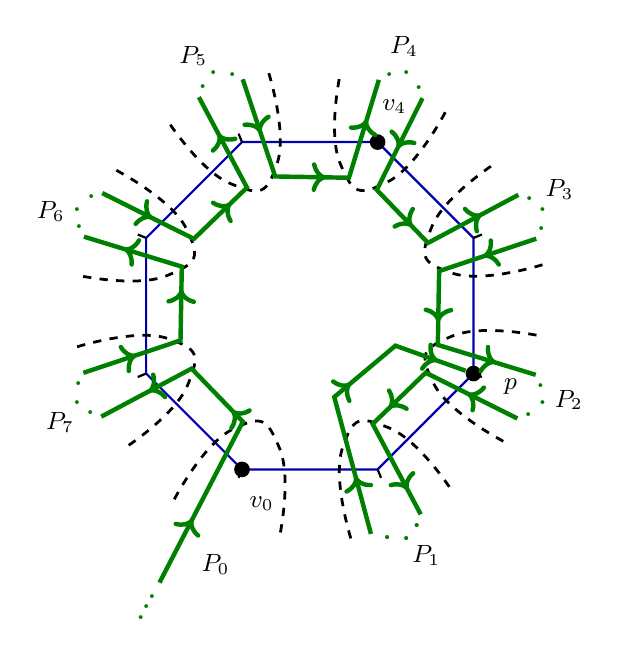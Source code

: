 \begin{tikzpicture}[oct/.style={draw, anchor=west, regular polygon,thick, regular polygon sides=8, outer sep=0,blue!70!black},dot/.style={circle,inner sep=2pt,fill},my star/.append style={star, draw, star points=5,inner sep=0, star point ratio=2}]
%%%%%This draws an octagon
%\node (center) at (0,0) {};
%\foreach \x [count=\i] in {0,45,...,315} {
%\node[dot] (\i) at ([shift=({\x:1.5 cm})]center) {};
%}
%%%%%%%%%%%%%%%%%%%
%%This an octagon with the implemented function for nodes
%\begin{scope}[nodes={draw, anchor=west, regular polygon,thick, regular polygon sides=8, minimum width=3cm, outer sep=0,blue!70!black}]
%\node (A) {};
%\node[shift=(0:4cm) of A.corner 1] (B) {};
%\draw[green!50!black,thick] (A.center) -- (B);
%\end{scope}
%%%%%%%%%
\node[oct, minimum width=4.5cm] (Ocentral) at (0,0) {};

\foreach \x [count=\i] in {0,45,...,315} {
\node (O\i) at ([shift=({\x+22.5:2.5 cm})]Ocentral.center) {};

}
\draw[thick,-](Ocentral.corner 8) -- (O1);
\foreach \x [count=\i,evaluate=\x as \y using { int(\x-1)}] in {2,3,...,8} {
	\ifnum \x=2
	\else
		\draw[thick,-](Ocentral.corner \y) -- (O\x);
	\fi
}



\node[font=\small] at ([shift=({65:0.5 cm})]Ocentral.corner 1) {$v_4$};
\node[dot] at (Ocentral.corner 1) {};


\draw [dashed, line width=1pt,bend left=110] plot [smooth, tension=1] coordinates{
	([shift=({-80:3 cm})]Ocentral.center)
	([shift=({-77:1.85 cm})]Ocentral.center)
	([shift=({-57:1.85 cm})]Ocentral.center)
	([shift=({-52.5:3 cm})]Ocentral.center)
} ;
\node[font=\small] at ([shift=({-65:3.5 cm})]Ocentral.center) {$P_1$};
\begin{scope}[rotate=-45]
\draw [dashed, line width=1pt,bend left=110] plot [smooth, tension=1] coordinates{
	([shift=({-80:3 cm})]Ocentral.center)
	([shift=({-77:1.85 cm})]Ocentral.center)
	([shift=({-57:1.85 cm})]Ocentral.center)
	([shift=({-52.5:3 cm})]Ocentral.center)
} ;
\node[font=\small] at ([shift=({-65:3.5 cm})]Ocentral.center) {$P_0$};
\end{scope}
\begin{scope}[rotate=45]
\draw [dashed, line width=1pt,bend left=110] plot [smooth, tension=1] coordinates{
	([shift=({-80:3 cm})]Ocentral.center)
	([shift=({-77:1.85 cm})]Ocentral.center)
	([shift=({-57:1.85 cm})]Ocentral.center)
	([shift=({-52.5:3 cm})]Ocentral.center)
} ;
\node[font=\small] at ([shift=({-65:3.5 cm})]Ocentral.center) {$P_2$};
\end{scope}
\begin{scope}[rotate=90]
\draw [dashed, line width=1pt,bend left=110] plot [smooth, tension=1] coordinates{
	([shift=({-80:3 cm})]Ocentral.center)
	([shift=({-77:1.85 cm})]Ocentral.center)
	([shift=({-57:1.85 cm})]Ocentral.center)
	([shift=({-52.5:3 cm})]Ocentral.center)
} ;
\node[font=\small] at ([shift=({-65:3.5 cm})]Ocentral.center) {$P_3$};
\end{scope}
\begin{scope}[rotate=135]
\draw [dashed, line width=1pt,bend left=110] plot [smooth, tension=1] coordinates{
	([shift=({-80:3 cm})]Ocentral.center)
	([shift=({-77:1.85 cm})]Ocentral.center)
	([shift=({-57:1.85 cm})]Ocentral.center)
	([shift=({-52.5:3 cm})]Ocentral.center)
} ;
\node[font=\small] at ([shift=({-65:3.5 cm})]Ocentral.center) {$P_4$};
\end{scope}
\begin{scope}[rotate=180]
\draw [dashed,very thin, line width=1pt,bend left=110] plot [smooth, tension=1] coordinates{
	([shift=({-80:3 cm})]Ocentral.center)
	([shift=({-77:1.85 cm})]Ocentral.center)
	([shift=({-57:1.85 cm})]Ocentral.center)
	([shift=({-52.5:3 cm})]Ocentral.center)
} ;
\node[font=\small] at ([shift=({-65:3.5 cm})]Ocentral.center) {$P_5$};
\end{scope}
\begin{scope}[rotate=225]
\draw [dashed,very thin, line width=1pt,bend left=110] plot [smooth, tension=1] coordinates{
	([shift=({-80:3 cm})]Ocentral.center)
	([shift=({-77:1.85 cm})]Ocentral.center)
	([shift=({-57:1.85 cm})]Ocentral.center)
	([shift=({-52.5:3 cm})]Ocentral.center)
} ;
\node[font=\small] at ([shift=({-65:3.5 cm})]Ocentral.center) {$P_6$};
\end{scope}
\begin{scope}[rotate=270]
\draw [dashed,very thin, line width=1pt,bend left=110] plot [smooth, tension=1] coordinates{
	([shift=({-80:3 cm})]Ocentral.center)
	([shift=({-77:1.85 cm})]Ocentral.center)
	([shift=({-57:1.85 cm})]Ocentral.center)
	([shift=({-52.5:3 cm})]Ocentral.center)
} ;
\node[font=\small] at ([shift=({-65:3.5 cm})]Ocentral.center) {$P_7$};
\end{scope}




\node[font=\small] at ([shift=({-20:0.5 cm})]Ocentral.corner 7) {$p$};
\node[dot] (p) at (Ocentral.corner 7) {};

\node[font=\small] at ([shift=({-60:0.5 cm})]Ocentral.corner 5) {$v_0$};
\node[dot] at (Ocentral.corner 5) {};


\node[color=green!50!black,font=\Large] at ([shift=({-118.5:4.2 cm})]Ocentral.center) {$.$};
\node[color=green!50!black,font=\Large] at ([shift=({-118.5:4.35 cm})]Ocentral.center) {$.$};
\node[color=green!50!black,font=\Large] at ([shift=({-118.5:4.5 cm})]Ocentral.center) {$.$};
%%%%%%%% Optimal path

\begin{scope}[ultra thick,decoration={
	markings,
	mark=at position 0.2 with {\arrow{>}},
	mark=at position 0.55 with {\arrow{>}},
	mark=at position 0.85 with {\arrow{>}}}
] 
\draw[postaction={decorate},color=green!50!black]
	([shift=({-118.5:4 cm})]Ocentral.center) --
([shift=({-120:1.7 cm})]Ocentral.center) --
([shift=({-152:1.7 cm})]Ocentral.center) --
([shift=({-152:3 cm})]Ocentral.center)
;
\node[color=green!50!black,font=\Large] at ([shift=({206:3.1 cm})]Ocentral.center) {$.$};
\node[color=green!50!black,font=\Large] at ([shift=({202.5:3.2 cm})]Ocentral.center) {$.$};
\node[color=green!50!black,font=\Large] at ([shift=({198.5:3.1 cm})]Ocentral.center) {$.$};
\end{scope}

\begin{scope}[rotate=-45,ultra thick,decoration={
	markings,
	mark=at position 0.2 with {\arrow{>}},
	mark=at position 0.55 with {\arrow{>}},
	mark=at position 0.85 with {\arrow{>}}}
] 
\draw[postaction={decorate},color=green!50!black]
([shift=({-118.5:3 cm})]Ocentral.center) --
([shift=({-120:1.7 cm})]Ocentral.center) --
([shift=({-152:1.7 cm})]Ocentral.center) --
([shift=({-152:3 cm})]Ocentral.center)
;
\node[color=green!50!black,font=\Large] at ([shift=({206:3.1 cm})]Ocentral.center) {$.$};
\node[color=green!50!black,font=\Large] at ([shift=({202.5:3.2 cm})]Ocentral.center) {$.$};
\node[color=green!50!black,font=\Large] at ([shift=({198.5:3.1 cm})]Ocentral.center) {$.$};
\end{scope}


\begin{scope}[rotate=-90,ultra thick,decoration={
	markings,
	mark=at position 0.2 with {\arrow{>}},
	mark=at position 0.55 with {\arrow{>}},
	mark=at position 0.85 with {\arrow{>}}}
] 
\draw[postaction={decorate},color=green!50!black]
([shift=({-118.5:3 cm})]Ocentral.center) --
([shift=({-120:1.7 cm})]Ocentral.center) --
([shift=({-152:1.7 cm})]Ocentral.center) --
([shift=({-152:3 cm})]Ocentral.center)
;
\node[color=green!50!black,font=\Large] at ([shift=({206:3.1 cm})]Ocentral.center) {$.$};
\node[color=green!50!black,font=\Large] at ([shift=({202.5:3.2 cm})]Ocentral.center) {$.$};
\node[color=green!50!black,font=\Large] at ([shift=({198.5:3.1 cm})]Ocentral.center) {$.$};
\end{scope}
\begin{scope}[rotate=-135,ultra thick,decoration={
	markings,
	mark=at position 0.2 with {\arrow{>}},
	mark=at position 0.55 with {\arrow{>}},
	mark=at position 0.85 with {\arrow{>}}}
] 
\draw[postaction={decorate},color=green!50!black]
([shift=({-118.5:3 cm})]Ocentral.center) --
([shift=({-120:1.7 cm})]Ocentral.center) --
([shift=({-152:1.7 cm})]Ocentral.center) --
([shift=({-152:3 cm})]Ocentral.center)
;
\node[color=green!50!black,font=\Large] at ([shift=({206:3.1 cm})]Ocentral.center) {$.$};
\node[color=green!50!black,font=\Large] at ([shift=({202.5:3.2 cm})]Ocentral.center) {$.$};
\node[color=green!50!black,font=\Large] at ([shift=({198.5:3.1 cm})]Ocentral.center) {$.$};
\end{scope}
\begin{scope}[rotate=-180,ultra thick,decoration={
	markings,
	mark=at position 0.2 with {\arrow{>}},
	mark=at position 0.55 with {\arrow{>}},
	mark=at position 0.85 with {\arrow{>}}}
] 
\draw[postaction={decorate},color=green!50!black]
([shift=({-118.5:3 cm})]Ocentral.center) --
([shift=({-120:1.7 cm})]Ocentral.center) --
([shift=({-152:1.7 cm})]Ocentral.center) --
([shift=({-152:3 cm})]Ocentral.center)
;
\node[color=green!50!black,font=\Large] at ([shift=({206:3.1 cm})]Ocentral.center) {$.$};
\node[color=green!50!black,font=\Large] at ([shift=({202.5:3.2 cm})]Ocentral.center) {$.$};
\node[color=green!50!black,font=\Large] at ([shift=({198.5:3.1 cm})]Ocentral.center) {$.$};
\end{scope}

\begin{scope}[rotate=-225,ultra thick,decoration={
	markings,
	mark=at position 0.2 with {\arrow{>}},
	mark=at position 0.55 with {\arrow{>}},
	mark=at position 0.85 with {\arrow{>}}}
] 
\draw[postaction={decorate},color=green!50!black]
([shift=({-118.5:3 cm})]Ocentral.center) --
([shift=({-120:1.7 cm})]Ocentral.center) --
([shift=({-152:1.7 cm})]Ocentral.center) --
([shift=({-152:3 cm})]Ocentral.center)
;
\node[color=green!50!black,font=\Large] at ([shift=({206:3.1 cm})]Ocentral.center) {$.$};
\node[color=green!50!black,font=\Large] at ([shift=({202.5:3.2 cm})]Ocentral.center) {$.$};
\node[color=green!50!black,font=\Large] at ([shift=({198.5:3.1 cm})]Ocentral.center) {$.$};
\end{scope}
\begin{scope}[rotate=-270,ultra thick,decoration={
	markings,
	mark=at position 0.2 with {\arrow{>}},
	mark=at position 0.55 with {\arrow{>}},
	mark=at position 0.9 with {\arrow{>}}}
] 
\draw[postaction={decorate},color=green!50!black]
([shift=({-118.5:3 cm})]Ocentral.center) --
([shift=({-120:1.7 cm})]Ocentral.center) --
([shift=({-152:1.7 cm})]Ocentral.center) --
([shift=({-152:3 cm})]Ocentral.center)
;
\node[color=green!50!black,font=\Large] at ([shift=({206:3.1 cm})]Ocentral.center) {$.$};
\node[color=green!50!black,font=\Large] at ([shift=({202.5:3.2 cm})]Ocentral.center) {$.$};
\node[color=green!50!black,font=\Large] at ([shift=({198.5:3.1 cm})]Ocentral.center) {$.$};
\end{scope}
\begin{scope}[rotate=-270,ultra thick,decoration={
	markings,
	mark=at position 0.2 with {\arrow{>}},
	mark=at position 0.55 with {\arrow{>}},
	mark=at position 0.9 with {\arrow{>}}}
] 

\draw[postaction={decorate},color=green!50!black]
([shift=({-165:3 cm})]Ocentral.center) --
([shift=({-165:1.2 cm})]Ocentral.center) --
([shift=({-115:1.2 cm})]Ocentral.center) -- (p)
;
\node[color=green!50!black,font=\Large] at ([shift=({206:3.1 cm})]Ocentral.center) {$.$};
\node[color=green!50!black,font=\Large] at ([shift=({202.5:3.2 cm})]Ocentral.center) {$.$};
\node[color=green!50!black,font=\Large] at ([shift=({198.5:3.1 cm})]Ocentral.center) {$.$};
\end{scope}


\end{tikzpicture}
